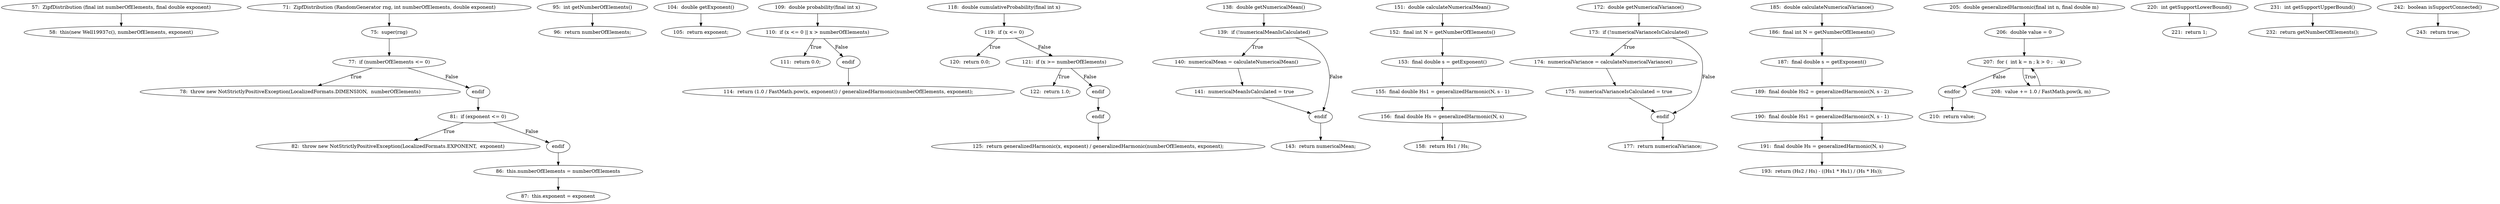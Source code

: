 digraph ZipfDistribution_CFG {
  // graph-vertices
  v1  [label="57:  ZipfDistribution (final int numberOfElements, final double exponent)"];
  v2  [label="58:  this(new Well19937c(), numberOfElements, exponent)"];
  v3  [label="71:  ZipfDistribution (RandomGenerator rng, int numberOfElements, double exponent)"];
  v4  [label="75:  super(rng)"];
  v5  [label="77:  if (numberOfElements <= 0)"];
  v6  [label="78:  throw new NotStrictlyPositiveException(LocalizedFormats.DIMENSION,  numberOfElements)"];
  v7  [label="endif"];
  v8  [label="81:  if (exponent <= 0)"];
  v9  [label="82:  throw new NotStrictlyPositiveException(LocalizedFormats.EXPONENT,  exponent)"];
  v10  [label="endif"];
  v11  [label="86:  this.numberOfElements = numberOfElements"];
  v12  [label="87:  this.exponent = exponent"];
  v13  [label="95:  int getNumberOfElements()"];
  v14  [label="96:  return numberOfElements;"];
  v15  [label="104:  double getExponent()"];
  v16  [label="105:  return exponent;"];
  v17  [label="109:  double probability(final int x)"];
  v18  [label="110:  if (x <= 0 || x > numberOfElements)"];
  v19  [label="111:  return 0.0;"];
  v20  [label="endif"];
  v21  [label="114:  return (1.0 / FastMath.pow(x, exponent)) / generalizedHarmonic(numberOfElements, exponent);"];
  v22  [label="118:  double cumulativeProbability(final int x)"];
  v23  [label="119:  if (x <= 0)"];
  v24  [label="120:  return 0.0;"];
  v25  [label="endif"];
  v26  [label="121:  if (x >= numberOfElements)"];
  v27  [label="122:  return 1.0;"];
  v28  [label="endif"];
  v29  [label="125:  return generalizedHarmonic(x, exponent) / generalizedHarmonic(numberOfElements, exponent);"];
  v30  [label="138:  double getNumericalMean()"];
  v31  [label="139:  if (!numericalMeanIsCalculated)"];
  v32  [label="140:  numericalMean = calculateNumericalMean()"];
  v33  [label="141:  numericalMeanIsCalculated = true"];
  v34  [label="endif"];
  v35  [label="143:  return numericalMean;"];
  v36  [label="151:  double calculateNumericalMean()"];
  v37  [label="152:  final int N = getNumberOfElements()"];
  v38  [label="153:  final double s = getExponent()"];
  v39  [label="155:  final double Hs1 = generalizedHarmonic(N, s - 1)"];
  v40  [label="156:  final double Hs = generalizedHarmonic(N, s)"];
  v41  [label="158:  return Hs1 / Hs;"];
  v42  [label="172:  double getNumericalVariance()"];
  v43  [label="173:  if (!numericalVarianceIsCalculated)"];
  v44  [label="174:  numericalVariance = calculateNumericalVariance()"];
  v45  [label="175:  numericalVarianceIsCalculated = true"];
  v46  [label="endif"];
  v47  [label="177:  return numericalVariance;"];
  v48  [label="185:  double calculateNumericalVariance()"];
  v49  [label="186:  final int N = getNumberOfElements()"];
  v50  [label="187:  final double s = getExponent()"];
  v51  [label="189:  final double Hs2 = generalizedHarmonic(N, s - 2)"];
  v52  [label="190:  final double Hs1 = generalizedHarmonic(N, s - 1)"];
  v53  [label="191:  final double Hs = generalizedHarmonic(N, s)"];
  v54  [label="193:  return (Hs2 / Hs) - ((Hs1 * Hs1) / (Hs * Hs));"];
  v55  [label="205:  double generalizedHarmonic(final int n, final double m)"];
  v56  [label="206:  double value = 0"];
  v57  [label="207:  for (  int k = n ; k > 0 ;   --k)"];
  v60  [label="endfor"];
  v61  [label="208:  value += 1.0 / FastMath.pow(k, m)"];
  v62  [label="210:  return value;"];
  v63  [label="220:  int getSupportLowerBound()"];
  v64  [label="221:  return 1;"];
  v65  [label="231:  int getSupportUpperBound()"];
  v66  [label="232:  return getNumberOfElements();"];
  v67  [label="242:  boolean isSupportConnected()"];
  v68  [label="243:  return true;"];
  // graph-edges
  v1 -> v2;
  v3 -> v4;
  v4 -> v5;
  v5 -> v6  [label="True"];
  v5 -> v7  [label="False"];
  v7 -> v8;
  v8 -> v9  [label="True"];
  v8 -> v10  [label="False"];
  v10 -> v11;
  v11 -> v12;
  v13 -> v14;
  v15 -> v16;
  v17 -> v18;
  v18 -> v19  [label="True"];
  v18 -> v20  [label="False"];
  v20 -> v21;
  v22 -> v23;
  v23 -> v24  [label="True"];
  v23 -> v26  [label="False"];
  v26 -> v27  [label="True"];
  v26 -> v28  [label="False"];
  v28 -> v25;
  v25 -> v29;
  v30 -> v31;
  v31 -> v32  [label="True"];
  v32 -> v33;
  v33 -> v34;
  v31 -> v34  [label="False"];
  v34 -> v35;
  v36 -> v37;
  v37 -> v38;
  v38 -> v39;
  v39 -> v40;
  v40 -> v41;
  v42 -> v43;
  v43 -> v44  [label="True"];
  v44 -> v45;
  v45 -> v46;
  v43 -> v46  [label="False"];
  v46 -> v47;
  v48 -> v49;
  v49 -> v50;
  v50 -> v51;
  v51 -> v52;
  v52 -> v53;
  v53 -> v54;
  v55 -> v56;
  v56 -> v57;
  v57 -> v60  [label="False"];
  v57 -> v61  [label="True"];
  v61 -> v57;
  v60 -> v62;
  v63 -> v64;
  v65 -> v66;
  v67 -> v68;
  // end-of-graph
}
